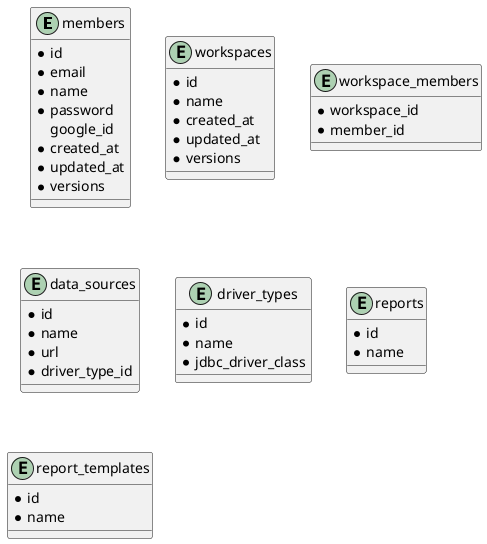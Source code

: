 @startuml

entity members {
  * id
  * email
  * name
  * password
    google_id
  * created_at
  * updated_at
  * versions
}

entity workspaces {
  * id
  * name
  * created_at
  * updated_at
  * versions
}

entity workspace_members {
  * workspace_id
  * member_id
}

entity data_sources {
  * id
  * name
  * url
  * driver_type_id
}

entity driver_types {
  * id
  * name
  * jdbc_driver_class
}

entity reports {
  * id
  * name

}

entity report_templates {
  * id
  * name

}

@enduml
